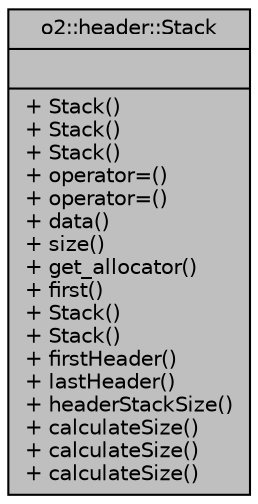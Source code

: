 digraph "o2::header::Stack"
{
 // INTERACTIVE_SVG=YES
  bgcolor="transparent";
  edge [fontname="Helvetica",fontsize="10",labelfontname="Helvetica",labelfontsize="10"];
  node [fontname="Helvetica",fontsize="10",shape=record];
  Node1 [label="{o2::header::Stack\n||+ Stack()\l+ Stack()\l+ Stack()\l+ operator=()\l+ operator=()\l+ data()\l+ size()\l+ get_allocator()\l+ first()\l+ Stack()\l+ Stack()\l+ firstHeader()\l+ lastHeader()\l+ headerStackSize()\l+ calculateSize()\l+ calculateSize()\l+ calculateSize()\l}",height=0.2,width=0.4,color="black", fillcolor="grey75", style="filled", fontcolor="black"];
}
